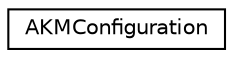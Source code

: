 digraph "Graphical Class Hierarchy"
{
 // LATEX_PDF_SIZE
  edge [fontname="Helvetica",fontsize="10",labelfontname="Helvetica",labelfontsize="10"];
  node [fontname="Helvetica",fontsize="10",shape=record];
  rankdir="LR";
  Node0 [label="AKMConfiguration",height=0.2,width=0.4,color="black", fillcolor="white", style="filled",URL="$struct_a_k_m_configuration.html",tooltip=" "];
}
